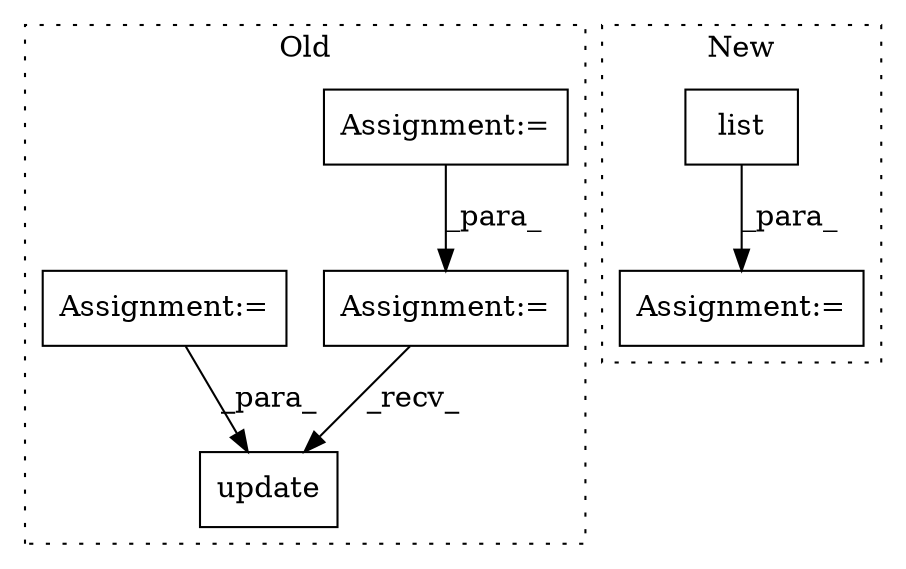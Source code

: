 digraph G {
subgraph cluster0 {
1 [label="update" a="32" s="2796,2823" l="7,1" shape="box"];
4 [label="Assignment:=" a="7" s="2701" l="1" shape="box"];
5 [label="Assignment:=" a="7" s="978" l="1" shape="box"];
6 [label="Assignment:=" a="7" s="1049" l="1" shape="box"];
label = "Old";
style="dotted";
}
subgraph cluster1 {
2 [label="list" a="32" s="2152,2181" l="5,1" shape="box"];
3 [label="Assignment:=" a="7" s="2018,2216" l="83,2" shape="box"];
label = "New";
style="dotted";
}
2 -> 3 [label="_para_"];
4 -> 1 [label="_recv_"];
5 -> 4 [label="_para_"];
6 -> 1 [label="_para_"];
}